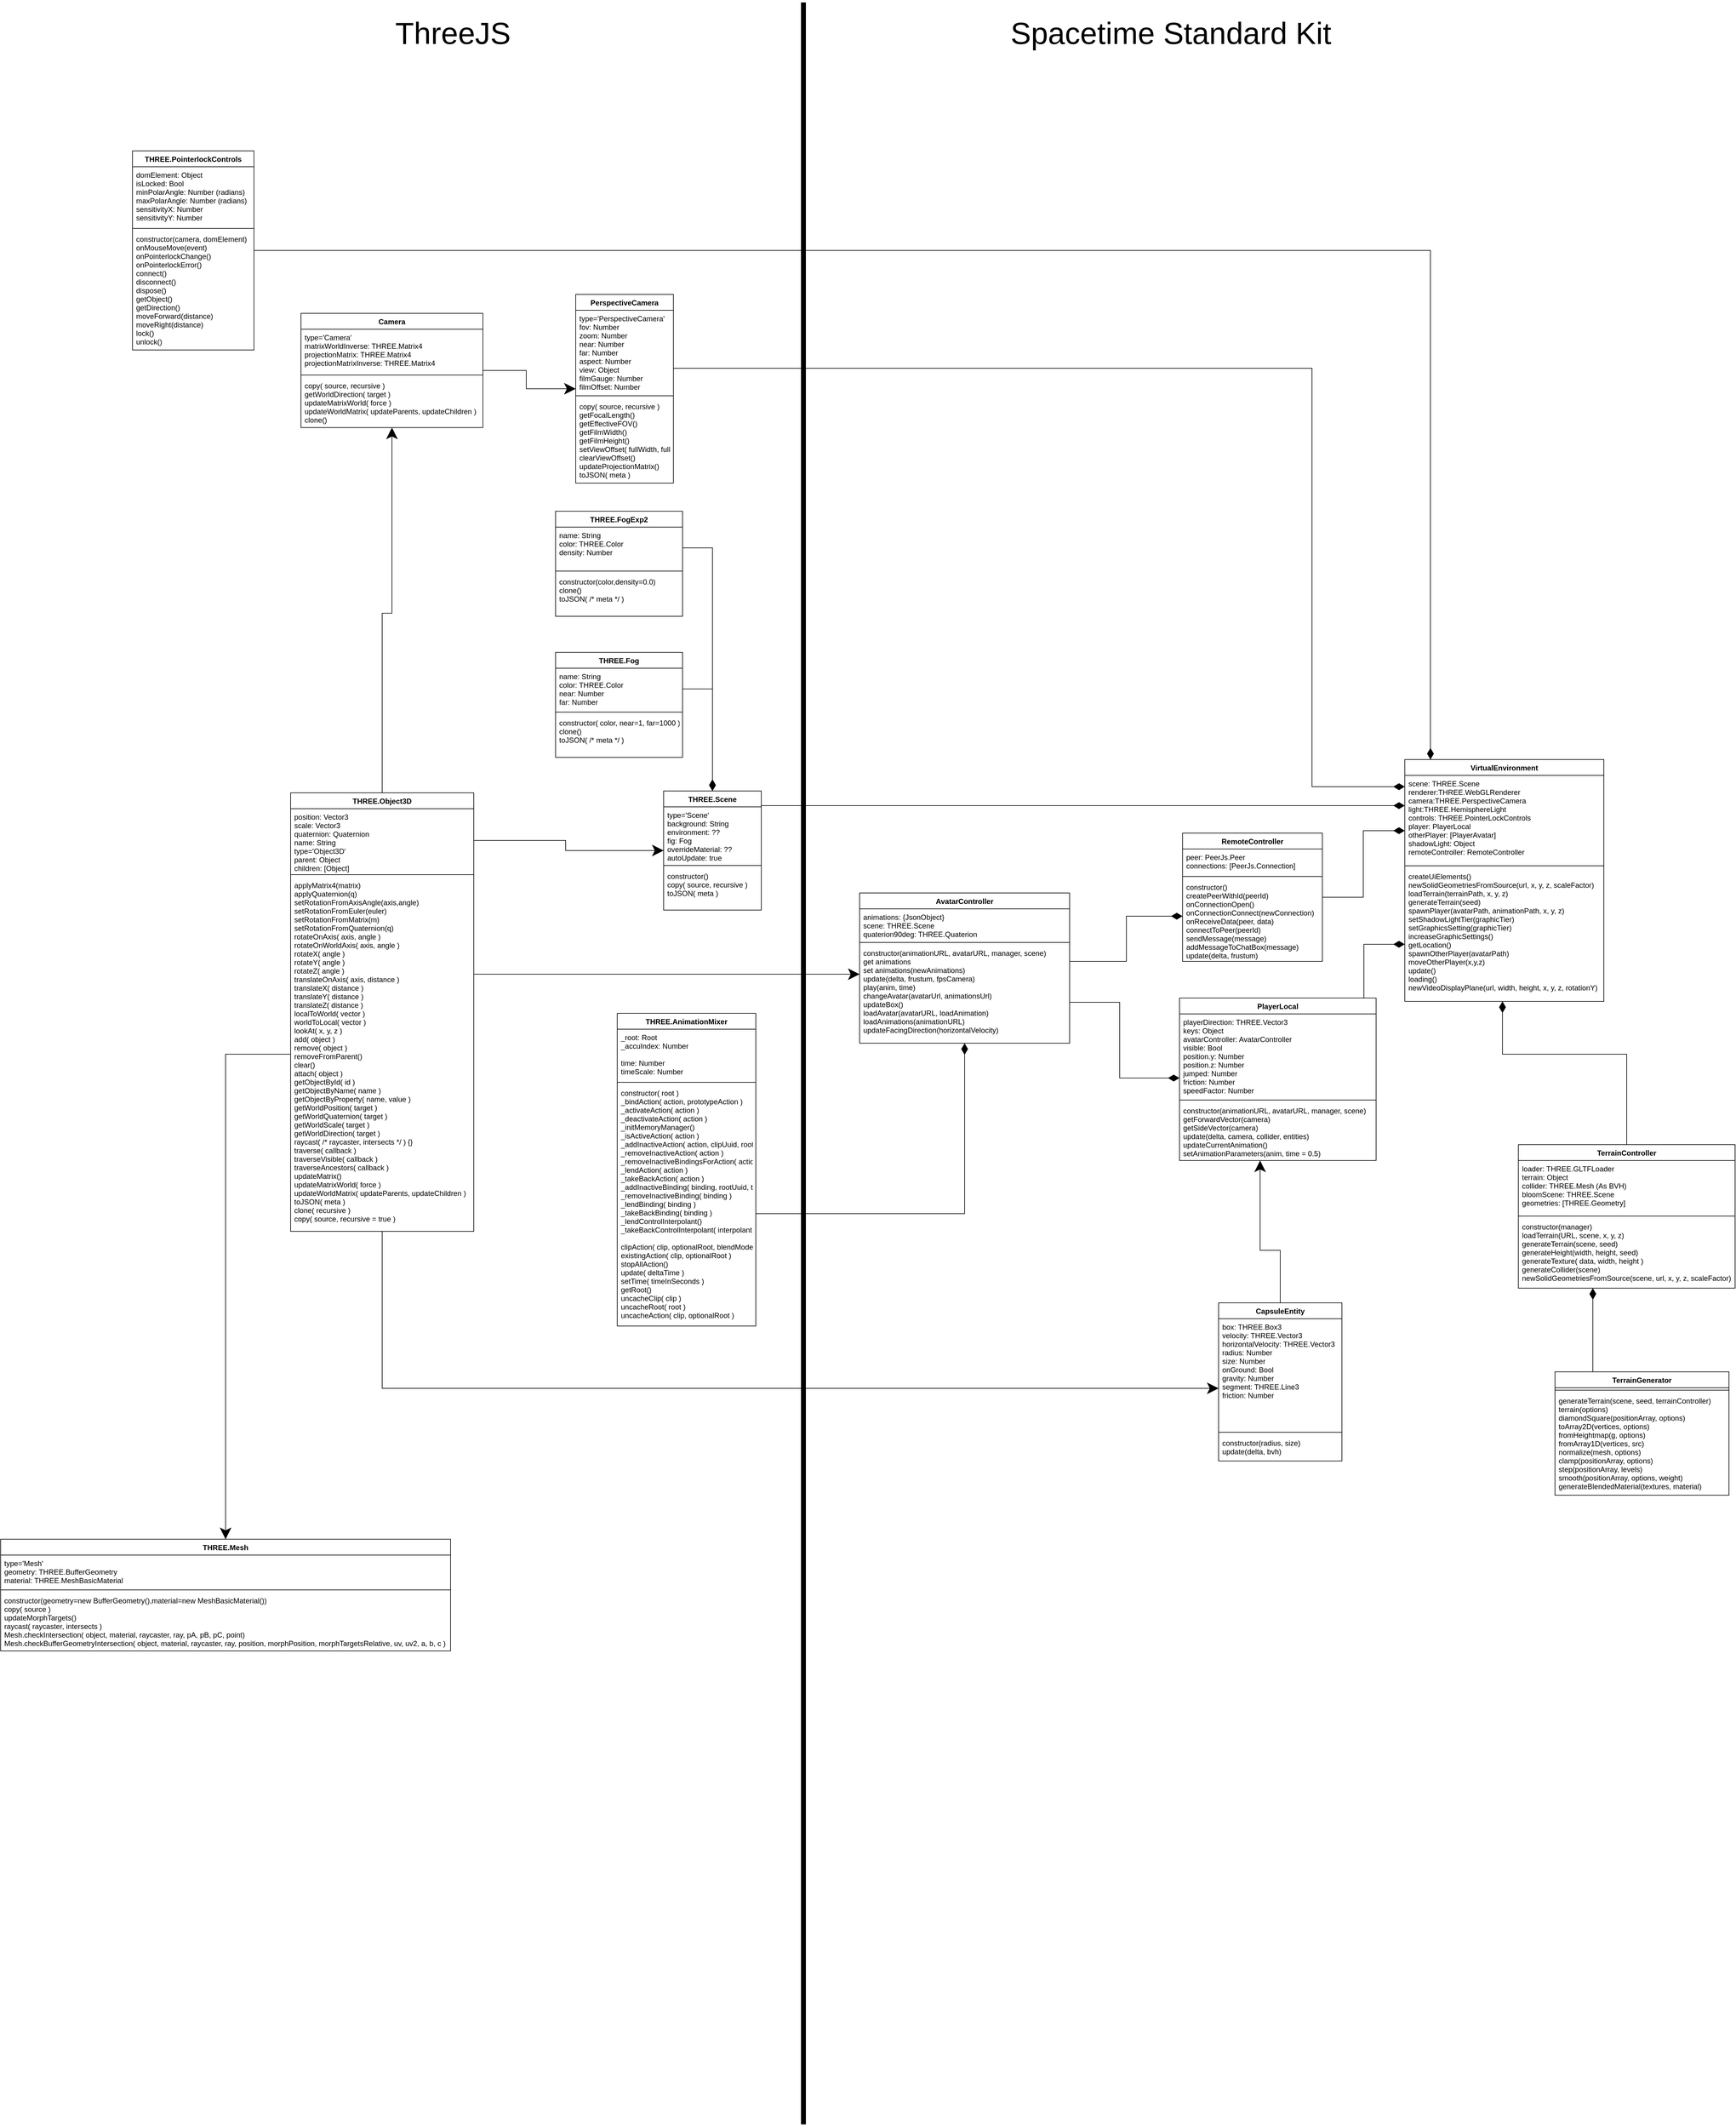 <mxfile>
    <diagram id="bAAXgGwKLryCuVSAvFsi" name="Page-1">
        <mxGraphModel dx="1378" dy="2036" grid="0" gridSize="10" guides="1" tooltips="1" connect="1" arrows="1" fold="1" page="0" pageScale="1" pageWidth="850" pageHeight="1100" math="0" shadow="0">
            <root>
                <mxCell id="0"/>
                <mxCell id="1" parent="0"/>
                <mxCell id="7TFr1C6rGWP-Rq-zpPYZ-134" style="edgeStyle=orthogonalEdgeStyle;rounded=0;orthogonalLoop=1;jettySize=auto;html=1;endArrow=classic;endFill=1;endSize=16;strokeWidth=1;" parent="1" source="7TFr1C6rGWP-Rq-zpPYZ-3" target="7TFr1C6rGWP-Rq-zpPYZ-121" edge="1">
                    <mxGeometry relative="1" as="geometry"/>
                </mxCell>
                <mxCell id="7TFr1C6rGWP-Rq-zpPYZ-3" value="THREE.Object3D" style="swimlane;fontStyle=1;align=center;verticalAlign=top;childLayout=stackLayout;horizontal=1;startSize=26;horizontalStack=0;resizeParent=1;resizeParentMax=0;resizeLast=0;collapsible=1;marginBottom=0;" parent="1" vertex="1">
                    <mxGeometry x="10" y="10" width="300" height="718" as="geometry"/>
                </mxCell>
                <mxCell id="7TFr1C6rGWP-Rq-zpPYZ-4" value="position: Vector3&#10;scale: Vector3&#10;quaternion: Quaternion&#10;name: String&#10;type='Object3D'&#10;parent: Object&#10;children: [Object]" style="text;strokeColor=none;fillColor=none;align=left;verticalAlign=top;spacingLeft=4;spacingRight=4;overflow=hidden;rotatable=0;points=[[0,0.5],[1,0.5]];portConstraint=eastwest;" parent="7TFr1C6rGWP-Rq-zpPYZ-3" vertex="1">
                    <mxGeometry y="26" width="300" height="104" as="geometry"/>
                </mxCell>
                <mxCell id="7TFr1C6rGWP-Rq-zpPYZ-5" value="" style="line;strokeWidth=1;fillColor=none;align=left;verticalAlign=middle;spacingTop=-1;spacingLeft=3;spacingRight=3;rotatable=0;labelPosition=right;points=[];portConstraint=eastwest;" parent="7TFr1C6rGWP-Rq-zpPYZ-3" vertex="1">
                    <mxGeometry y="130" width="300" height="8" as="geometry"/>
                </mxCell>
                <mxCell id="7TFr1C6rGWP-Rq-zpPYZ-6" value="applyMatrix4(matrix)&#10;applyQuaternion(q)&#10;setRotationFromAxisAngle(axis,angle)&#10;setRotationFromEuler(euler)&#10;setRotationFromMatrix(m)&#10;setRotationFromQuaternion(q)&#10;rotateOnAxis( axis, angle )&#10;rotateOnWorldAxis( axis, angle )&#10;rotateX( angle )&#10;rotateY( angle )&#10;rotateZ( angle )&#10;translateOnAxis( axis, distance )&#10;translateX( distance )&#10;translateY( distance )&#10;translateZ( distance )&#10;localToWorld( vector )&#10;worldToLocal( vector )&#10;lookAt( x, y, z )&#10;add( object )&#10;remove( object )&#10;removeFromParent()&#10;clear()&#10;attach( object )&#10;getObjectById( id )&#10;getObjectByName( name )&#10;getObjectByProperty( name, value )&#10;getWorldPosition( target )&#10;getWorldQuaternion( target )&#10;getWorldScale( target )&#10;getWorldDirection( target )&#10;raycast( /* raycaster, intersects */ ) {}&#10;traverse( callback )&#10;traverseVisible( callback )&#10;traverseAncestors( callback )&#10;updateMatrix()&#10;updateMatrixWorld( force )&#10;updateWorldMatrix( updateParents, updateChildren )&#10;toJSON( meta )&#10;clone( recursive )&#10;copy( source, recursive = true )&#10;" style="text;strokeColor=none;fillColor=none;align=left;verticalAlign=top;spacingLeft=4;spacingRight=4;overflow=hidden;rotatable=0;points=[[0,0.5],[1,0.5]];portConstraint=eastwest;" parent="7TFr1C6rGWP-Rq-zpPYZ-3" vertex="1">
                    <mxGeometry y="138" width="300" height="580" as="geometry"/>
                </mxCell>
                <mxCell id="7TFr1C6rGWP-Rq-zpPYZ-13" style="edgeStyle=orthogonalEdgeStyle;rounded=0;orthogonalLoop=1;jettySize=auto;html=1;exitX=1;exitY=0.5;exitDx=0;exitDy=0;entryX=0;entryY=0.5;entryDx=0;entryDy=0;endSize=16;" parent="1" source="7TFr1C6rGWP-Rq-zpPYZ-4" target="7TFr1C6rGWP-Rq-zpPYZ-49" edge="1">
                    <mxGeometry relative="1" as="geometry">
                        <mxPoint x="500" y="89.0" as="targetPoint"/>
                    </mxGeometry>
                </mxCell>
                <mxCell id="7TFr1C6rGWP-Rq-zpPYZ-44" value="VirtualEnvironment" style="swimlane;fontStyle=1;align=center;verticalAlign=top;childLayout=stackLayout;horizontal=1;startSize=26;horizontalStack=0;resizeParent=1;resizeParentMax=0;resizeLast=0;collapsible=1;marginBottom=0;" parent="1" vertex="1">
                    <mxGeometry x="1835" y="-44.5" width="326" height="396" as="geometry"/>
                </mxCell>
                <mxCell id="7TFr1C6rGWP-Rq-zpPYZ-45" value="scene: THREE.Scene&#10;renderer:THREE.WebGLRenderer&#10;camera:THREE.PerspectiveCamera&#10;light:THREE.HemisphereLight&#10;controls: THREE.PointerLockControls&#10;player: PlayerLocal&#10;otherPlayer: [PlayerAvatar]&#10;shadowLight: Object&#10;remoteController: RemoteController" style="text;strokeColor=none;fillColor=none;align=left;verticalAlign=top;spacingLeft=4;spacingRight=4;overflow=hidden;rotatable=0;points=[[0,0.5],[1,0.5]];portConstraint=eastwest;" parent="7TFr1C6rGWP-Rq-zpPYZ-44" vertex="1">
                    <mxGeometry y="26" width="326" height="144" as="geometry"/>
                </mxCell>
                <mxCell id="7TFr1C6rGWP-Rq-zpPYZ-46" value="" style="line;strokeWidth=1;fillColor=none;align=left;verticalAlign=middle;spacingTop=-1;spacingLeft=3;spacingRight=3;rotatable=0;labelPosition=right;points=[];portConstraint=eastwest;" parent="7TFr1C6rGWP-Rq-zpPYZ-44" vertex="1">
                    <mxGeometry y="170" width="326" height="8" as="geometry"/>
                </mxCell>
                <mxCell id="GosrUJCcwg7DmdABZyiW-18" value="createUiElements()&#10;newSolidGeometriesFromSource(url, x, y, z, scaleFactor)&#10;loadTerrain(terrainPath, x, y, z)&#10;generateTerrain(seed)&#10;spawnPlayer(avatarPath, animationPath, x, y, z)&#10;setShadowLightTier(graphicTier)&#10;setGraphicsSetting(graphicTier)&#10;increaseGraphicSettings()&#10;getLocation()&#10;spawnOtherPlayer(avatarPath)&#10;moveOtherPlayer(x,y,z)&#10;update()&#10;loading()&#10;newVideoDisplayPlane(url, width, height, x, y, z, rotationY)" style="text;strokeColor=none;fillColor=none;align=left;verticalAlign=top;spacingLeft=4;spacingRight=4;overflow=hidden;rotatable=0;points=[[0,0.5],[1,0.5]];portConstraint=eastwest;" parent="7TFr1C6rGWP-Rq-zpPYZ-44" vertex="1">
                    <mxGeometry y="178" width="326" height="218" as="geometry"/>
                </mxCell>
                <mxCell id="7TFr1C6rGWP-Rq-zpPYZ-48" value="" style="endArrow=none;html=1;rounded=0;strokeWidth=8;" parent="1" edge="1">
                    <mxGeometry width="50" height="50" relative="1" as="geometry">
                        <mxPoint x="850" y="2190" as="sourcePoint"/>
                        <mxPoint x="850" y="-1284" as="targetPoint"/>
                    </mxGeometry>
                </mxCell>
                <mxCell id="7TFr1C6rGWP-Rq-zpPYZ-71" style="edgeStyle=orthogonalEdgeStyle;rounded=0;orthogonalLoop=1;jettySize=auto;html=1;endArrow=diamondThin;endFill=1;endSize=16;strokeWidth=1;" parent="1" source="7TFr1C6rGWP-Rq-zpPYZ-49" target="7TFr1C6rGWP-Rq-zpPYZ-44" edge="1">
                    <mxGeometry relative="1" as="geometry">
                        <Array as="points">
                            <mxPoint x="1059" y="31"/>
                            <mxPoint x="1059" y="31"/>
                        </Array>
                    </mxGeometry>
                </mxCell>
                <mxCell id="7TFr1C6rGWP-Rq-zpPYZ-49" value="THREE.Scene" style="swimlane;fontStyle=1;align=center;verticalAlign=top;childLayout=stackLayout;horizontal=1;startSize=26;horizontalStack=0;resizeParent=1;resizeParentMax=0;resizeLast=0;collapsible=1;marginBottom=0;" parent="1" vertex="1">
                    <mxGeometry x="621" y="7" width="160" height="195" as="geometry">
                        <mxRectangle x="393" y="9.0" width="62" height="26" as="alternateBounds"/>
                    </mxGeometry>
                </mxCell>
                <mxCell id="7TFr1C6rGWP-Rq-zpPYZ-50" value="type='Scene'&#10;background: String&#10;environment: ??&#10;fig: Fog&#10;overrideMaterial: ??&#10;autoUpdate: true" style="text;strokeColor=none;fillColor=none;align=left;verticalAlign=top;spacingLeft=4;spacingRight=4;overflow=hidden;rotatable=0;points=[[0,0.5],[1,0.5]];portConstraint=eastwest;" parent="7TFr1C6rGWP-Rq-zpPYZ-49" vertex="1">
                    <mxGeometry y="26" width="160" height="92" as="geometry"/>
                </mxCell>
                <mxCell id="7TFr1C6rGWP-Rq-zpPYZ-51" value="" style="line;strokeWidth=1;fillColor=none;align=left;verticalAlign=middle;spacingTop=-1;spacingLeft=3;spacingRight=3;rotatable=0;labelPosition=right;points=[];portConstraint=eastwest;" parent="7TFr1C6rGWP-Rq-zpPYZ-49" vertex="1">
                    <mxGeometry y="118" width="160" height="8" as="geometry"/>
                </mxCell>
                <mxCell id="7TFr1C6rGWP-Rq-zpPYZ-52" value="constructor()&#10;copy( source, recursive )&#10;toJSON( meta )&#10;" style="text;strokeColor=none;fillColor=none;align=left;verticalAlign=top;spacingLeft=4;spacingRight=4;overflow=hidden;rotatable=0;points=[[0,0.5],[1,0.5]];portConstraint=eastwest;" parent="7TFr1C6rGWP-Rq-zpPYZ-49" vertex="1">
                    <mxGeometry y="126" width="160" height="69" as="geometry"/>
                </mxCell>
                <mxCell id="7TFr1C6rGWP-Rq-zpPYZ-54" value="THREE.Fog" style="swimlane;fontStyle=1;align=center;verticalAlign=top;childLayout=stackLayout;horizontal=1;startSize=26;horizontalStack=0;resizeParent=1;resizeParentMax=0;resizeLast=0;collapsible=1;marginBottom=0;" parent="1" vertex="1">
                    <mxGeometry x="444" y="-220" width="208" height="172" as="geometry"/>
                </mxCell>
                <mxCell id="7TFr1C6rGWP-Rq-zpPYZ-55" value="name: String&#10;color: THREE.Color&#10;near: Number&#10;far: Number" style="text;strokeColor=none;fillColor=none;align=left;verticalAlign=top;spacingLeft=4;spacingRight=4;overflow=hidden;rotatable=0;points=[[0,0.5],[1,0.5]];portConstraint=eastwest;" parent="7TFr1C6rGWP-Rq-zpPYZ-54" vertex="1">
                    <mxGeometry y="26" width="208" height="68" as="geometry"/>
                </mxCell>
                <mxCell id="7TFr1C6rGWP-Rq-zpPYZ-56" value="" style="line;strokeWidth=1;fillColor=none;align=left;verticalAlign=middle;spacingTop=-1;spacingLeft=3;spacingRight=3;rotatable=0;labelPosition=right;points=[];portConstraint=eastwest;" parent="7TFr1C6rGWP-Rq-zpPYZ-54" vertex="1">
                    <mxGeometry y="94" width="208" height="8" as="geometry"/>
                </mxCell>
                <mxCell id="7TFr1C6rGWP-Rq-zpPYZ-57" value="constructor( color, near=1, far=1000 )&#10;clone()&#10;toJSON( /* meta */ )" style="text;strokeColor=none;fillColor=none;align=left;verticalAlign=top;spacingLeft=4;spacingRight=4;overflow=hidden;rotatable=0;points=[[0,0.5],[1,0.5]];portConstraint=eastwest;" parent="7TFr1C6rGWP-Rq-zpPYZ-54" vertex="1">
                    <mxGeometry y="102" width="208" height="70" as="geometry"/>
                </mxCell>
                <mxCell id="7TFr1C6rGWP-Rq-zpPYZ-59" style="edgeStyle=orthogonalEdgeStyle;rounded=0;orthogonalLoop=1;jettySize=auto;html=1;exitX=1;exitY=0.5;exitDx=0;exitDy=0;entryX=0.5;entryY=0;entryDx=0;entryDy=0;strokeWidth=1;endArrow=diamondThin;endFill=1;endSize=16;" parent="1" source="7TFr1C6rGWP-Rq-zpPYZ-55" target="7TFr1C6rGWP-Rq-zpPYZ-49" edge="1">
                    <mxGeometry relative="1" as="geometry"/>
                </mxCell>
                <mxCell id="7TFr1C6rGWP-Rq-zpPYZ-60" value="THREE.FogExp2" style="swimlane;fontStyle=1;align=center;verticalAlign=top;childLayout=stackLayout;horizontal=1;startSize=26;horizontalStack=0;resizeParent=1;resizeParentMax=0;resizeLast=0;collapsible=1;marginBottom=0;" parent="1" vertex="1">
                    <mxGeometry x="444" y="-451" width="208" height="172" as="geometry"/>
                </mxCell>
                <mxCell id="7TFr1C6rGWP-Rq-zpPYZ-61" value="name: String&#10;color: THREE.Color&#10;density: Number" style="text;strokeColor=none;fillColor=none;align=left;verticalAlign=top;spacingLeft=4;spacingRight=4;overflow=hidden;rotatable=0;points=[[0,0.5],[1,0.5]];portConstraint=eastwest;" parent="7TFr1C6rGWP-Rq-zpPYZ-60" vertex="1">
                    <mxGeometry y="26" width="208" height="68" as="geometry"/>
                </mxCell>
                <mxCell id="7TFr1C6rGWP-Rq-zpPYZ-62" value="" style="line;strokeWidth=1;fillColor=none;align=left;verticalAlign=middle;spacingTop=-1;spacingLeft=3;spacingRight=3;rotatable=0;labelPosition=right;points=[];portConstraint=eastwest;" parent="7TFr1C6rGWP-Rq-zpPYZ-60" vertex="1">
                    <mxGeometry y="94" width="208" height="8" as="geometry"/>
                </mxCell>
                <mxCell id="7TFr1C6rGWP-Rq-zpPYZ-63" value="constructor(color,density=0.0)&#10;clone()&#10;toJSON( /* meta */ )" style="text;strokeColor=none;fillColor=none;align=left;verticalAlign=top;spacingLeft=4;spacingRight=4;overflow=hidden;rotatable=0;points=[[0,0.5],[1,0.5]];portConstraint=eastwest;" parent="7TFr1C6rGWP-Rq-zpPYZ-60" vertex="1">
                    <mxGeometry y="102" width="208" height="70" as="geometry"/>
                </mxCell>
                <mxCell id="7TFr1C6rGWP-Rq-zpPYZ-64" style="edgeStyle=orthogonalEdgeStyle;rounded=0;orthogonalLoop=1;jettySize=auto;html=1;exitX=1;exitY=0.5;exitDx=0;exitDy=0;entryX=0.5;entryY=0;entryDx=0;entryDy=0;endArrow=diamondThin;endFill=1;endSize=16;strokeWidth=1;" parent="1" source="7TFr1C6rGWP-Rq-zpPYZ-61" target="7TFr1C6rGWP-Rq-zpPYZ-49" edge="1">
                    <mxGeometry relative="1" as="geometry"/>
                </mxCell>
                <mxCell id="7TFr1C6rGWP-Rq-zpPYZ-65" value="THREE.Mesh" style="swimlane;fontStyle=1;align=center;verticalAlign=top;childLayout=stackLayout;horizontal=1;startSize=26;horizontalStack=0;resizeParent=1;resizeParentMax=0;resizeLast=0;collapsible=1;marginBottom=0;" parent="1" vertex="1">
                    <mxGeometry x="-465" y="1232" width="737" height="183" as="geometry"/>
                </mxCell>
                <mxCell id="7TFr1C6rGWP-Rq-zpPYZ-66" value="type='Mesh'&#10;geometry: THREE.BufferGeometry&#10;material: THREE.MeshBasicMaterial" style="text;strokeColor=none;fillColor=none;align=left;verticalAlign=top;spacingLeft=4;spacingRight=4;overflow=hidden;rotatable=0;points=[[0,0.5],[1,0.5]];portConstraint=eastwest;" parent="7TFr1C6rGWP-Rq-zpPYZ-65" vertex="1">
                    <mxGeometry y="26" width="737" height="53" as="geometry"/>
                </mxCell>
                <mxCell id="7TFr1C6rGWP-Rq-zpPYZ-67" value="" style="line;strokeWidth=1;fillColor=none;align=left;verticalAlign=middle;spacingTop=-1;spacingLeft=3;spacingRight=3;rotatable=0;labelPosition=right;points=[];portConstraint=eastwest;" parent="7TFr1C6rGWP-Rq-zpPYZ-65" vertex="1">
                    <mxGeometry y="79" width="737" height="8" as="geometry"/>
                </mxCell>
                <mxCell id="7TFr1C6rGWP-Rq-zpPYZ-68" value="constructor(geometry=new BufferGeometry(),material=new MeshBasicMaterial())&#10;copy( source )&#10;updateMorphTargets()&#10;raycast( raycaster, intersects )&#10;Mesh.checkIntersection( object, material, raycaster, ray, pA, pB, pC, point)&#10;Mesh.checkBufferGeometryIntersection( object, material, raycaster, ray, position, morphPosition, morphTargetsRelative, uv, uv2, a, b, c )" style="text;strokeColor=none;fillColor=none;align=left;verticalAlign=top;spacingLeft=4;spacingRight=4;overflow=hidden;rotatable=0;points=[[0,0.5],[1,0.5]];portConstraint=eastwest;" parent="7TFr1C6rGWP-Rq-zpPYZ-65" vertex="1">
                    <mxGeometry y="87" width="737" height="96" as="geometry"/>
                </mxCell>
                <mxCell id="7TFr1C6rGWP-Rq-zpPYZ-69" style="edgeStyle=orthogonalEdgeStyle;rounded=0;orthogonalLoop=1;jettySize=auto;html=1;entryX=0.5;entryY=0;entryDx=0;entryDy=0;endArrow=classic;endFill=1;endSize=16;strokeWidth=1;" parent="1" source="7TFr1C6rGWP-Rq-zpPYZ-6" target="7TFr1C6rGWP-Rq-zpPYZ-65" edge="1">
                    <mxGeometry relative="1" as="geometry"/>
                </mxCell>
                <mxCell id="7TFr1C6rGWP-Rq-zpPYZ-82" style="edgeStyle=orthogonalEdgeStyle;rounded=0;orthogonalLoop=1;jettySize=auto;html=1;endArrow=classic;endFill=1;endSize=16;strokeWidth=1;" parent="1" source="7TFr1C6rGWP-Rq-zpPYZ-6" target="7TFr1C6rGWP-Rq-zpPYZ-83" edge="1">
                    <mxGeometry relative="1" as="geometry">
                        <mxPoint x="1830.0" y="534.0" as="targetPoint"/>
                        <Array as="points">
                            <mxPoint x="160" y="985"/>
                        </Array>
                    </mxGeometry>
                </mxCell>
                <mxCell id="7TFr1C6rGWP-Rq-zpPYZ-83" value="CapsuleEntity" style="swimlane;fontStyle=1;align=center;verticalAlign=top;childLayout=stackLayout;horizontal=1;startSize=26;horizontalStack=0;resizeParent=1;resizeParentMax=0;resizeLast=0;collapsible=1;marginBottom=0;" parent="1" vertex="1">
                    <mxGeometry x="1530" y="845" width="202" height="259" as="geometry"/>
                </mxCell>
                <mxCell id="7TFr1C6rGWP-Rq-zpPYZ-84" value="box: THREE.Box3&#10;velocity: THREE.Vector3&#10;horizontalVelocity: THREE.Vector3&#10;radius: Number&#10;size: Number&#10;onGround: Bool&#10;gravity: Number&#10;segment: THREE.Line3&#10;friction: Number" style="text;strokeColor=none;fillColor=none;align=left;verticalAlign=top;spacingLeft=4;spacingRight=4;overflow=hidden;rotatable=0;points=[[0,0.5],[1,0.5]];portConstraint=eastwest;" parent="7TFr1C6rGWP-Rq-zpPYZ-83" vertex="1">
                    <mxGeometry y="26" width="202" height="182" as="geometry"/>
                </mxCell>
                <mxCell id="7TFr1C6rGWP-Rq-zpPYZ-85" value="" style="line;strokeWidth=1;fillColor=none;align=left;verticalAlign=middle;spacingTop=-1;spacingLeft=3;spacingRight=3;rotatable=0;labelPosition=right;points=[];portConstraint=eastwest;" parent="7TFr1C6rGWP-Rq-zpPYZ-83" vertex="1">
                    <mxGeometry y="208" width="202" height="8" as="geometry"/>
                </mxCell>
                <mxCell id="7TFr1C6rGWP-Rq-zpPYZ-86" value="constructor(radius, size)&#10;update(delta, bvh)" style="text;strokeColor=none;fillColor=none;align=left;verticalAlign=top;spacingLeft=4;spacingRight=4;overflow=hidden;rotatable=0;points=[[0,0.5],[1,0.5]];portConstraint=eastwest;" parent="7TFr1C6rGWP-Rq-zpPYZ-83" vertex="1">
                    <mxGeometry y="216" width="202" height="43" as="geometry"/>
                </mxCell>
                <mxCell id="7TFr1C6rGWP-Rq-zpPYZ-88" value="PlayerLocal" style="swimlane;fontStyle=1;align=center;verticalAlign=top;childLayout=stackLayout;horizontal=1;startSize=26;horizontalStack=0;resizeParent=1;resizeParentMax=0;resizeLast=0;collapsible=1;marginBottom=0;" parent="1" vertex="1">
                    <mxGeometry x="1466" y="346" width="322" height="266" as="geometry"/>
                </mxCell>
                <mxCell id="7TFr1C6rGWP-Rq-zpPYZ-89" value="playerDirection: THREE.Vector3&#10;keys: Object&#10;avatarController: AvatarController&#10;visible: Bool&#10;position.y: Number&#10;position.z: Number&#10;jumped: Number&#10;friction: Number&#10;speedFactor: Number" style="text;strokeColor=none;fillColor=none;align=left;verticalAlign=top;spacingLeft=4;spacingRight=4;overflow=hidden;rotatable=0;points=[[0,0.5],[1,0.5]];portConstraint=eastwest;" parent="7TFr1C6rGWP-Rq-zpPYZ-88" vertex="1">
                    <mxGeometry y="26" width="322" height="137" as="geometry"/>
                </mxCell>
                <mxCell id="7TFr1C6rGWP-Rq-zpPYZ-90" value="" style="line;strokeWidth=1;fillColor=none;align=left;verticalAlign=middle;spacingTop=-1;spacingLeft=3;spacingRight=3;rotatable=0;labelPosition=right;points=[];portConstraint=eastwest;" parent="7TFr1C6rGWP-Rq-zpPYZ-88" vertex="1">
                    <mxGeometry y="163" width="322" height="8" as="geometry"/>
                </mxCell>
                <mxCell id="7TFr1C6rGWP-Rq-zpPYZ-91" value="constructor(animationURL, avatarURL, manager, scene)&#10;getForwardVector(camera)&#10;getSideVector(camera)&#10; update(delta, camera, collider, entities)&#10;updateCurrentAnimation()&#10;setAnimationParameters(anim, time = 0.5)" style="text;strokeColor=none;fillColor=none;align=left;verticalAlign=top;spacingLeft=4;spacingRight=4;overflow=hidden;rotatable=0;points=[[0,0.5],[1,0.5]];portConstraint=eastwest;" parent="7TFr1C6rGWP-Rq-zpPYZ-88" vertex="1">
                    <mxGeometry y="171" width="322" height="95" as="geometry"/>
                </mxCell>
                <mxCell id="7TFr1C6rGWP-Rq-zpPYZ-120" style="edgeStyle=orthogonalEdgeStyle;rounded=0;orthogonalLoop=1;jettySize=auto;html=1;endArrow=diamondThin;endFill=1;endSize=16;strokeWidth=1;" parent="1" source="7TFr1C6rGWP-Rq-zpPYZ-88" target="7TFr1C6rGWP-Rq-zpPYZ-44" edge="1">
                    <mxGeometry relative="1" as="geometry">
                        <Array as="points">
                            <mxPoint x="1768" y="438"/>
                            <mxPoint x="1768" y="258"/>
                        </Array>
                        <mxPoint x="2061.5" y="1334.0" as="sourcePoint"/>
                    </mxGeometry>
                </mxCell>
                <mxCell id="7TFr1C6rGWP-Rq-zpPYZ-103" value="AvatarController" style="swimlane;fontStyle=1;align=center;verticalAlign=top;childLayout=stackLayout;horizontal=1;startSize=26;horizontalStack=0;resizeParent=1;resizeParentMax=0;resizeLast=0;collapsible=1;marginBottom=0;" parent="1" vertex="1">
                    <mxGeometry x="942" y="174" width="344" height="246" as="geometry"/>
                </mxCell>
                <mxCell id="7TFr1C6rGWP-Rq-zpPYZ-104" value="animations: {JsonObject}&#10;scene: THREE.Scene&#10;quaterion90deg: THREE.Quaterion" style="text;strokeColor=none;fillColor=none;align=left;verticalAlign=top;spacingLeft=4;spacingRight=4;overflow=hidden;rotatable=0;points=[[0,0.5],[1,0.5]];portConstraint=eastwest;" parent="7TFr1C6rGWP-Rq-zpPYZ-103" vertex="1">
                    <mxGeometry y="26" width="344" height="51" as="geometry"/>
                </mxCell>
                <mxCell id="7TFr1C6rGWP-Rq-zpPYZ-105" value="" style="line;strokeWidth=1;fillColor=none;align=left;verticalAlign=middle;spacingTop=-1;spacingLeft=3;spacingRight=3;rotatable=0;labelPosition=right;points=[];portConstraint=eastwest;" parent="7TFr1C6rGWP-Rq-zpPYZ-103" vertex="1">
                    <mxGeometry y="77" width="344" height="8" as="geometry"/>
                </mxCell>
                <mxCell id="7TFr1C6rGWP-Rq-zpPYZ-106" value="constructor(animationURL, avatarURL, manager, scene)&#10;get animations&#10;set animations(newAnimations)&#10;update(delta, frustum, fpsCamera)&#10;play(anim, time)&#10;changeAvatar(avatarUrl, animationsUrl)&#10;updateBox()&#10;loadAvatar(avatarURL, loadAnimation)&#10;loadAnimations(animationURL)&#10;updateFacingDirection(horizontalVelocity)" style="text;strokeColor=none;fillColor=none;align=left;verticalAlign=top;spacingLeft=4;spacingRight=4;overflow=hidden;rotatable=0;points=[[0,0.5],[1,0.5]];portConstraint=eastwest;" parent="7TFr1C6rGWP-Rq-zpPYZ-103" vertex="1">
                    <mxGeometry y="85" width="344" height="161" as="geometry"/>
                </mxCell>
                <mxCell id="7TFr1C6rGWP-Rq-zpPYZ-115" style="edgeStyle=orthogonalEdgeStyle;rounded=0;orthogonalLoop=1;jettySize=auto;html=1;endArrow=classic;endFill=1;endSize=16;strokeWidth=1;" parent="1" source="7TFr1C6rGWP-Rq-zpPYZ-6" target="7TFr1C6rGWP-Rq-zpPYZ-103" edge="1">
                    <mxGeometry relative="1" as="geometry">
                        <Array as="points">
                            <mxPoint x="613" y="307"/>
                            <mxPoint x="613" y="307"/>
                        </Array>
                    </mxGeometry>
                </mxCell>
                <mxCell id="7TFr1C6rGWP-Rq-zpPYZ-131" style="edgeStyle=orthogonalEdgeStyle;rounded=0;orthogonalLoop=1;jettySize=auto;html=1;endArrow=classic;endFill=1;endSize=16;strokeWidth=1;" parent="1" source="7TFr1C6rGWP-Rq-zpPYZ-121" target="7TFr1C6rGWP-Rq-zpPYZ-126" edge="1">
                    <mxGeometry relative="1" as="geometry"/>
                </mxCell>
                <mxCell id="7TFr1C6rGWP-Rq-zpPYZ-121" value="Camera" style="swimlane;fontStyle=1;align=center;verticalAlign=top;childLayout=stackLayout;horizontal=1;startSize=26;horizontalStack=0;resizeParent=1;resizeParentMax=0;resizeLast=0;collapsible=1;marginBottom=0;" parent="1" vertex="1">
                    <mxGeometry x="27" y="-775" width="298" height="187" as="geometry"/>
                </mxCell>
                <mxCell id="7TFr1C6rGWP-Rq-zpPYZ-122" value="type='Camera'&#10;matrixWorldInverse: THREE.Matrix4&#10;projectionMatrix: THREE.Matrix4&#10;projectionMatrixInverse: THREE.Matrix4" style="text;strokeColor=none;fillColor=none;align=left;verticalAlign=top;spacingLeft=4;spacingRight=4;overflow=hidden;rotatable=0;points=[[0,0.5],[1,0.5]];portConstraint=eastwest;" parent="7TFr1C6rGWP-Rq-zpPYZ-121" vertex="1">
                    <mxGeometry y="26" width="298" height="71" as="geometry"/>
                </mxCell>
                <mxCell id="7TFr1C6rGWP-Rq-zpPYZ-123" value="" style="line;strokeWidth=1;fillColor=none;align=left;verticalAlign=middle;spacingTop=-1;spacingLeft=3;spacingRight=3;rotatable=0;labelPosition=right;points=[];portConstraint=eastwest;" parent="7TFr1C6rGWP-Rq-zpPYZ-121" vertex="1">
                    <mxGeometry y="97" width="298" height="8" as="geometry"/>
                </mxCell>
                <mxCell id="7TFr1C6rGWP-Rq-zpPYZ-124" value="copy( source, recursive )&#10;getWorldDirection( target )&#10;updateMatrixWorld( force )&#10;updateWorldMatrix( updateParents, updateChildren )&#10;clone()&#10;&#10;" style="text;strokeColor=none;fillColor=none;align=left;verticalAlign=top;spacingLeft=4;spacingRight=4;overflow=hidden;rotatable=0;points=[[0,0.5],[1,0.5]];portConstraint=eastwest;" parent="7TFr1C6rGWP-Rq-zpPYZ-121" vertex="1">
                    <mxGeometry y="105" width="298" height="82" as="geometry"/>
                </mxCell>
                <mxCell id="7TFr1C6rGWP-Rq-zpPYZ-126" value="PerspectiveCamera" style="swimlane;fontStyle=1;align=center;verticalAlign=top;childLayout=stackLayout;horizontal=1;startSize=26;horizontalStack=0;resizeParent=1;resizeParentMax=0;resizeLast=0;collapsible=1;marginBottom=0;" parent="1" vertex="1">
                    <mxGeometry x="477" y="-806" width="160" height="309" as="geometry"/>
                </mxCell>
                <mxCell id="7TFr1C6rGWP-Rq-zpPYZ-127" value="type='PerspectiveCamera'&#10;fov: Number&#10;zoom: Number&#10;near: Number&#10;far: Number&#10;aspect: Number&#10;view: Object&#10;filmGauge: Number&#10;filmOffset: Number" style="text;strokeColor=none;fillColor=none;align=left;verticalAlign=top;spacingLeft=4;spacingRight=4;overflow=hidden;rotatable=0;points=[[0,0.5],[1,0.5]];portConstraint=eastwest;" parent="7TFr1C6rGWP-Rq-zpPYZ-126" vertex="1">
                    <mxGeometry y="26" width="160" height="136" as="geometry"/>
                </mxCell>
                <mxCell id="7TFr1C6rGWP-Rq-zpPYZ-128" value="" style="line;strokeWidth=1;fillColor=none;align=left;verticalAlign=middle;spacingTop=-1;spacingLeft=3;spacingRight=3;rotatable=0;labelPosition=right;points=[];portConstraint=eastwest;" parent="7TFr1C6rGWP-Rq-zpPYZ-126" vertex="1">
                    <mxGeometry y="162" width="160" height="8" as="geometry"/>
                </mxCell>
                <mxCell id="7TFr1C6rGWP-Rq-zpPYZ-129" value="copy( source, recursive )&#10;getFocalLength()&#10;getEffectiveFOV()&#10;getFilmWidth()&#10;getFilmHeight()&#10;setViewOffset( fullWidth, fullHeight, x, y, width, height )&#10;clearViewOffset()&#10;updateProjectionMatrix()&#10;toJSON( meta )" style="text;strokeColor=none;fillColor=none;align=left;verticalAlign=top;spacingLeft=4;spacingRight=4;overflow=hidden;rotatable=0;points=[[0,0.5],[1,0.5]];portConstraint=eastwest;" parent="7TFr1C6rGWP-Rq-zpPYZ-126" vertex="1">
                    <mxGeometry y="170" width="160" height="139" as="geometry"/>
                </mxCell>
                <mxCell id="7TFr1C6rGWP-Rq-zpPYZ-132" style="edgeStyle=orthogonalEdgeStyle;rounded=0;orthogonalLoop=1;jettySize=auto;html=1;endArrow=diamondThin;endFill=1;endSize=16;strokeWidth=1;" parent="1" source="7TFr1C6rGWP-Rq-zpPYZ-127" target="7TFr1C6rGWP-Rq-zpPYZ-44" edge="1">
                    <mxGeometry relative="1" as="geometry">
                        <mxPoint x="1904" y="-50" as="targetPoint"/>
                        <Array as="points">
                            <mxPoint x="1683" y="-685"/>
                            <mxPoint x="1683"/>
                        </Array>
                    </mxGeometry>
                </mxCell>
                <mxCell id="7TFr1C6rGWP-Rq-zpPYZ-136" value="&lt;font style=&quot;font-size: 50px&quot;&gt;ThreeJS&lt;/font&gt;" style="text;html=1;strokeColor=none;fillColor=none;align=center;verticalAlign=middle;whiteSpace=wrap;rounded=0;" parent="1" vertex="1">
                    <mxGeometry x="60" y="-1288" width="432" height="108" as="geometry"/>
                </mxCell>
                <mxCell id="7TFr1C6rGWP-Rq-zpPYZ-137" value="&lt;font style=&quot;font-size: 50px&quot;&gt;Spacetime Standard Kit&lt;/font&gt;" style="text;html=1;strokeColor=none;fillColor=none;align=center;verticalAlign=middle;whiteSpace=wrap;rounded=0;" parent="1" vertex="1">
                    <mxGeometry x="1167" y="-1288" width="570" height="108" as="geometry"/>
                </mxCell>
                <mxCell id="GosrUJCcwg7DmdABZyiW-1" value="THREE.AnimationMixer" style="swimlane;fontStyle=1;align=center;verticalAlign=top;childLayout=stackLayout;horizontal=1;startSize=26;horizontalStack=0;resizeParent=1;resizeParentMax=0;resizeLast=0;collapsible=1;marginBottom=0;" parent="1" vertex="1">
                    <mxGeometry x="545" y="371" width="227" height="512" as="geometry"/>
                </mxCell>
                <mxCell id="GosrUJCcwg7DmdABZyiW-2" value="_root: Root&#10;_accuIndex: Number&#10;&#10;time: Number&#10;timeScale: Number&#10;" style="text;strokeColor=none;fillColor=none;align=left;verticalAlign=top;spacingLeft=4;spacingRight=4;overflow=hidden;rotatable=0;points=[[0,0.5],[1,0.5]];portConstraint=eastwest;" parent="GosrUJCcwg7DmdABZyiW-1" vertex="1">
                    <mxGeometry y="26" width="227" height="83" as="geometry"/>
                </mxCell>
                <mxCell id="GosrUJCcwg7DmdABZyiW-3" value="" style="line;strokeWidth=1;fillColor=none;align=left;verticalAlign=middle;spacingTop=-1;spacingLeft=3;spacingRight=3;rotatable=0;labelPosition=right;points=[];portConstraint=eastwest;" parent="GosrUJCcwg7DmdABZyiW-1" vertex="1">
                    <mxGeometry y="109" width="227" height="8" as="geometry"/>
                </mxCell>
                <mxCell id="GosrUJCcwg7DmdABZyiW-4" value="constructor( root )&#10;_bindAction( action, prototypeAction )&#10;_activateAction( action )&#10;_deactivateAction( action )&#10;_initMemoryManager()&#10;_isActiveAction( action )&#10;_addInactiveAction( action, clipUuid, rootUuid )&#10;_removeInactiveAction( action )&#10;_removeInactiveBindingsForAction( action )&#10;_lendAction( action )&#10;_takeBackAction( action )&#10;_addInactiveBinding( binding, rootUuid, trackName )&#10;_removeInactiveBinding( binding )&#10;_lendBinding( binding )&#10;_takeBackBinding( binding )&#10;_lendControlInterpolant()&#10;_takeBackControlInterpolant( interpolant )&#10;&#10;clipAction( clip, optionalRoot, blendMode )&#10;existingAction( clip, optionalRoot )&#10;stopAllAction()&#10;update( deltaTime )&#10;setTime( timeInSeconds )&#10;getRoot()&#10;uncacheClip( clip )&#10;uncacheRoot( root )&#10;uncacheAction( clip, optionalRoot )" style="text;strokeColor=none;fillColor=none;align=left;verticalAlign=top;spacingLeft=4;spacingRight=4;overflow=hidden;rotatable=0;points=[[0,0.5],[1,0.5]];portConstraint=eastwest;" parent="GosrUJCcwg7DmdABZyiW-1" vertex="1">
                    <mxGeometry y="117" width="227" height="395" as="geometry"/>
                </mxCell>
                <mxCell id="GosrUJCcwg7DmdABZyiW-6" style="edgeStyle=orthogonalEdgeStyle;rounded=0;orthogonalLoop=1;jettySize=auto;html=1;endSize=16;endArrow=diamondThin;endFill=1;" parent="1" source="GosrUJCcwg7DmdABZyiW-1" target="7TFr1C6rGWP-Rq-zpPYZ-103" edge="1">
                    <mxGeometry relative="1" as="geometry">
                        <mxPoint x="766" y="797" as="sourcePoint"/>
                        <mxPoint x="891" y="659.6" as="targetPoint"/>
                        <Array as="points">
                            <mxPoint x="1114" y="699"/>
                        </Array>
                    </mxGeometry>
                </mxCell>
                <mxCell id="GosrUJCcwg7DmdABZyiW-17" style="edgeStyle=orthogonalEdgeStyle;rounded=0;orthogonalLoop=1;jettySize=auto;html=1;endArrow=diamondThin;endFill=1;endSize=16;" parent="1" source="GosrUJCcwg7DmdABZyiW-13" target="7TFr1C6rGWP-Rq-zpPYZ-44" edge="1">
                    <mxGeometry relative="1" as="geometry">
                        <mxPoint x="1843.199" y="-148.0" as="targetPoint"/>
                        <Array as="points">
                            <mxPoint x="1877" y="-878"/>
                        </Array>
                    </mxGeometry>
                </mxCell>
                <mxCell id="GosrUJCcwg7DmdABZyiW-13" value="THREE.PointerlockControls" style="swimlane;fontStyle=1;align=center;verticalAlign=top;childLayout=stackLayout;horizontal=1;startSize=26;horizontalStack=0;resizeParent=1;resizeParentMax=0;resizeLast=0;collapsible=1;marginBottom=0;" parent="1" vertex="1">
                    <mxGeometry x="-249" y="-1041" width="199" height="326" as="geometry"/>
                </mxCell>
                <mxCell id="GosrUJCcwg7DmdABZyiW-14" value="domElement: Object&#10;isLocked: Bool&#10;minPolarAngle: Number (radians)&#10;maxPolarAngle: Number (radians)&#10;sensitivityX: Number&#10;sensitivityY: Number&#10;&#10;" style="text;strokeColor=none;fillColor=none;align=left;verticalAlign=top;spacingLeft=4;spacingRight=4;overflow=hidden;rotatable=0;points=[[0,0.5],[1,0.5]];portConstraint=eastwest;" parent="GosrUJCcwg7DmdABZyiW-13" vertex="1">
                    <mxGeometry y="26" width="199" height="97" as="geometry"/>
                </mxCell>
                <mxCell id="GosrUJCcwg7DmdABZyiW-15" value="" style="line;strokeWidth=1;fillColor=none;align=left;verticalAlign=middle;spacingTop=-1;spacingLeft=3;spacingRight=3;rotatable=0;labelPosition=right;points=[];portConstraint=eastwest;" parent="GosrUJCcwg7DmdABZyiW-13" vertex="1">
                    <mxGeometry y="123" width="199" height="8" as="geometry"/>
                </mxCell>
                <mxCell id="GosrUJCcwg7DmdABZyiW-16" value="constructor(camera, domElement)&#10;onMouseMove(event)&#10;onPointerlockChange()&#10;onPointerlockError()&#10;connect()&#10;disconnect()&#10;dispose()&#10;getObject()&#10;getDirection()&#10;moveForward(distance)&#10;moveRight(distance)&#10;lock()&#10;unlock()" style="text;strokeColor=none;fillColor=none;align=left;verticalAlign=top;spacingLeft=4;spacingRight=4;overflow=hidden;rotatable=0;points=[[0,0.5],[1,0.5]];portConstraint=eastwest;" parent="GosrUJCcwg7DmdABZyiW-13" vertex="1">
                    <mxGeometry y="131" width="199" height="195" as="geometry"/>
                </mxCell>
                <mxCell id="10" value="" style="edgeStyle=orthogonalEdgeStyle;rounded=0;orthogonalLoop=1;jettySize=auto;html=1;endArrow=classic;endFill=1;endSize=16;strokeWidth=1;" parent="1" source="7TFr1C6rGWP-Rq-zpPYZ-83" target="7TFr1C6rGWP-Rq-zpPYZ-88" edge="1">
                    <mxGeometry relative="1" as="geometry">
                        <mxPoint x="1177" y="448" as="sourcePoint"/>
                        <mxPoint x="1476" y="636.966" as="targetPoint"/>
                        <Array as="points">
                            <mxPoint x="1631" y="759"/>
                            <mxPoint x="1598" y="759"/>
                        </Array>
                    </mxGeometry>
                </mxCell>
                <mxCell id="13" value="" style="edgeStyle=orthogonalEdgeStyle;rounded=0;orthogonalLoop=1;jettySize=auto;html=1;endArrow=diamondThin;endFill=1;endSize=16;strokeWidth=1;" parent="1" source="7TFr1C6rGWP-Rq-zpPYZ-103" target="7TFr1C6rGWP-Rq-zpPYZ-88" edge="1">
                    <mxGeometry relative="1" as="geometry">
                        <mxPoint x="1177.0" y="448.059" as="sourcePoint"/>
                        <mxPoint x="1476" y="637" as="targetPoint"/>
                        <Array as="points">
                            <mxPoint x="1368" y="353"/>
                            <mxPoint x="1368" y="477"/>
                        </Array>
                    </mxGeometry>
                </mxCell>
                <mxCell id="14" value="TerrainController" style="swimlane;fontStyle=1;align=center;verticalAlign=top;childLayout=stackLayout;horizontal=1;startSize=26;horizontalStack=0;resizeParent=1;resizeParentMax=0;resizeLast=0;collapsible=1;marginBottom=0;" parent="1" vertex="1">
                    <mxGeometry x="2021" y="586" width="355" height="235" as="geometry"/>
                </mxCell>
                <mxCell id="15" value="loader: THREE.GLTFLoader&#10;terrain: Object&#10;collider: THREE.Mesh (As BVH)&#10;bloomScene: THREE.Scene&#10;geometries: [THREE.Geometry]" style="text;strokeColor=none;fillColor=none;align=left;verticalAlign=top;spacingLeft=4;spacingRight=4;overflow=hidden;rotatable=0;points=[[0,0.5],[1,0.5]];portConstraint=eastwest;" parent="14" vertex="1">
                    <mxGeometry y="26" width="355" height="87" as="geometry"/>
                </mxCell>
                <mxCell id="16" value="" style="line;strokeWidth=1;fillColor=none;align=left;verticalAlign=middle;spacingTop=-1;spacingLeft=3;spacingRight=3;rotatable=0;labelPosition=right;points=[];portConstraint=eastwest;" parent="14" vertex="1">
                    <mxGeometry y="113" width="355" height="8" as="geometry"/>
                </mxCell>
                <mxCell id="17" value="constructor(manager)&#10;loadTerrain(URL, scene, x, y, z)&#10;generateTerrain(scene, seed)&#10;generateHeight(width, height, seed)&#10;generateTexture( data, width, height )&#10;generateCollider(scene)&#10;newSolidGeometriesFromSource(scene, url, x, y, z, scaleFactor)" style="text;strokeColor=none;fillColor=none;align=left;verticalAlign=top;spacingLeft=4;spacingRight=4;overflow=hidden;rotatable=0;points=[[0,0.5],[1,0.5]];portConstraint=eastwest;" parent="14" vertex="1">
                    <mxGeometry y="121" width="355" height="114" as="geometry"/>
                </mxCell>
                <mxCell id="21" style="edgeStyle=orthogonalEdgeStyle;rounded=0;orthogonalLoop=1;jettySize=auto;html=1;endArrow=diamondThin;endFill=1;endSize=16;strokeWidth=1;exitX=0.5;exitY=0;exitDx=0;exitDy=0;" parent="1" source="14" target="7TFr1C6rGWP-Rq-zpPYZ-44" edge="1">
                    <mxGeometry relative="1" as="geometry">
                        <Array as="points">
                            <mxPoint x="2198" y="438"/>
                            <mxPoint x="1995" y="438"/>
                        </Array>
                        <mxPoint x="1928" y="258.5" as="sourcePoint"/>
                        <mxPoint x="2157" y="114" as="targetPoint"/>
                    </mxGeometry>
                </mxCell>
                <mxCell id="22" value="RemoteController" style="swimlane;fontStyle=1;align=center;verticalAlign=top;childLayout=stackLayout;horizontal=1;startSize=26;horizontalStack=0;resizeParent=1;resizeParentMax=0;resizeLast=0;collapsible=1;marginBottom=0;" parent="1" vertex="1">
                    <mxGeometry x="1471" y="76" width="229" height="210" as="geometry"/>
                </mxCell>
                <mxCell id="23" value="peer: PeerJs.Peer&#10;connections: [PeerJs.Connection]" style="text;strokeColor=none;fillColor=none;align=left;verticalAlign=top;spacingLeft=4;spacingRight=4;overflow=hidden;rotatable=0;points=[[0,0.5],[1,0.5]];portConstraint=eastwest;" parent="22" vertex="1">
                    <mxGeometry y="26" width="229" height="41" as="geometry"/>
                </mxCell>
                <mxCell id="24" value="" style="line;strokeWidth=1;fillColor=none;align=left;verticalAlign=middle;spacingTop=-1;spacingLeft=3;spacingRight=3;rotatable=0;labelPosition=right;points=[];portConstraint=eastwest;" parent="22" vertex="1">
                    <mxGeometry y="67" width="229" height="8" as="geometry"/>
                </mxCell>
                <mxCell id="25" value="constructor()&#10;createPeerWithId(peerId)&#10;onConnectionOpen()&#10;onConnectionConnect(newConnection)&#10;onReceiveData(peer, data)&#10;connectToPeer(peerId)&#10;sendMessage(message)&#10;addMessageToChatBox(message)&#10;update(delta, frustum)" style="text;strokeColor=none;fillColor=none;align=left;verticalAlign=top;spacingLeft=4;spacingRight=4;overflow=hidden;rotatable=0;points=[[0,0.5],[1,0.5]];portConstraint=eastwest;" parent="22" vertex="1">
                    <mxGeometry y="75" width="229" height="135" as="geometry"/>
                </mxCell>
                <mxCell id="27" style="edgeStyle=orthogonalEdgeStyle;rounded=0;orthogonalLoop=1;jettySize=auto;html=1;endArrow=diamondThin;endFill=1;endSize=16;" parent="1" source="22" target="7TFr1C6rGWP-Rq-zpPYZ-44" edge="1">
                    <mxGeometry relative="1" as="geometry">
                        <mxPoint x="2392" y="45" as="targetPoint"/>
                        <Array as="points">
                            <mxPoint x="1767" y="181"/>
                            <mxPoint x="1767" y="72"/>
                        </Array>
                        <mxPoint x="1198" y="-143.0" as="sourcePoint"/>
                    </mxGeometry>
                </mxCell>
                <mxCell id="28" value="" style="edgeStyle=orthogonalEdgeStyle;rounded=0;orthogonalLoop=1;jettySize=auto;html=1;endArrow=diamondThin;endFill=1;endSize=16;strokeWidth=1;" parent="1" source="7TFr1C6rGWP-Rq-zpPYZ-103" target="22" edge="1">
                    <mxGeometry relative="1" as="geometry">
                        <mxPoint x="1319" y="895" as="sourcePoint"/>
                        <mxPoint x="1476" y="487" as="targetPoint"/>
                        <Array as="points">
                            <mxPoint x="1379" y="286"/>
                            <mxPoint x="1379" y="212"/>
                        </Array>
                    </mxGeometry>
                </mxCell>
                <mxCell id="29" value="TerrainGenerator" style="swimlane;fontStyle=1;align=center;verticalAlign=top;childLayout=stackLayout;horizontal=1;startSize=26;horizontalStack=0;resizeParent=1;resizeParentMax=0;resizeLast=0;collapsible=1;marginBottom=0;" vertex="1" parent="1">
                    <mxGeometry x="2081" y="958" width="285" height="202" as="geometry"/>
                </mxCell>
                <mxCell id="31" value="" style="line;strokeWidth=1;fillColor=none;align=left;verticalAlign=middle;spacingTop=-1;spacingLeft=3;spacingRight=3;rotatable=0;labelPosition=right;points=[];portConstraint=eastwest;" vertex="1" parent="29">
                    <mxGeometry y="26" width="285" height="8" as="geometry"/>
                </mxCell>
                <mxCell id="32" value="generateTerrain(scene, seed, terrainController)&#10;terrain(options)&#10;diamondSquare(positionArray, options)&#10;toArray2D(vertices, options)&#10;fromHeightmap(g, options)&#10;fromArray1D(vertices, src)&#10;normalize(mesh, options)&#10;clamp(positionArray, options)&#10;step(positionArray, levels)&#10;smooth(positionArray, options, weight)&#10;generateBlendedMaterial(textures, material)" style="text;strokeColor=none;fillColor=none;align=left;verticalAlign=top;spacingLeft=4;spacingRight=4;overflow=hidden;rotatable=0;points=[[0,0.5],[1,0.5]];portConstraint=eastwest;" vertex="1" parent="29">
                    <mxGeometry y="34" width="285" height="168" as="geometry"/>
                </mxCell>
                <mxCell id="33" style="edgeStyle=orthogonalEdgeStyle;rounded=0;orthogonalLoop=1;jettySize=auto;html=1;endArrow=diamondThin;endFill=1;endSize=16;strokeWidth=1;" edge="1" parent="1" source="29" target="17">
                    <mxGeometry relative="1" as="geometry">
                        <Array as="points">
                            <mxPoint x="2143" y="948"/>
                            <mxPoint x="2143" y="948"/>
                        </Array>
                        <mxPoint x="2269" y="908" as="sourcePoint"/>
                        <mxPoint x="1813.001" y="821.0" as="targetPoint"/>
                    </mxGeometry>
                </mxCell>
            </root>
        </mxGraphModel>
    </diagram>
</mxfile>